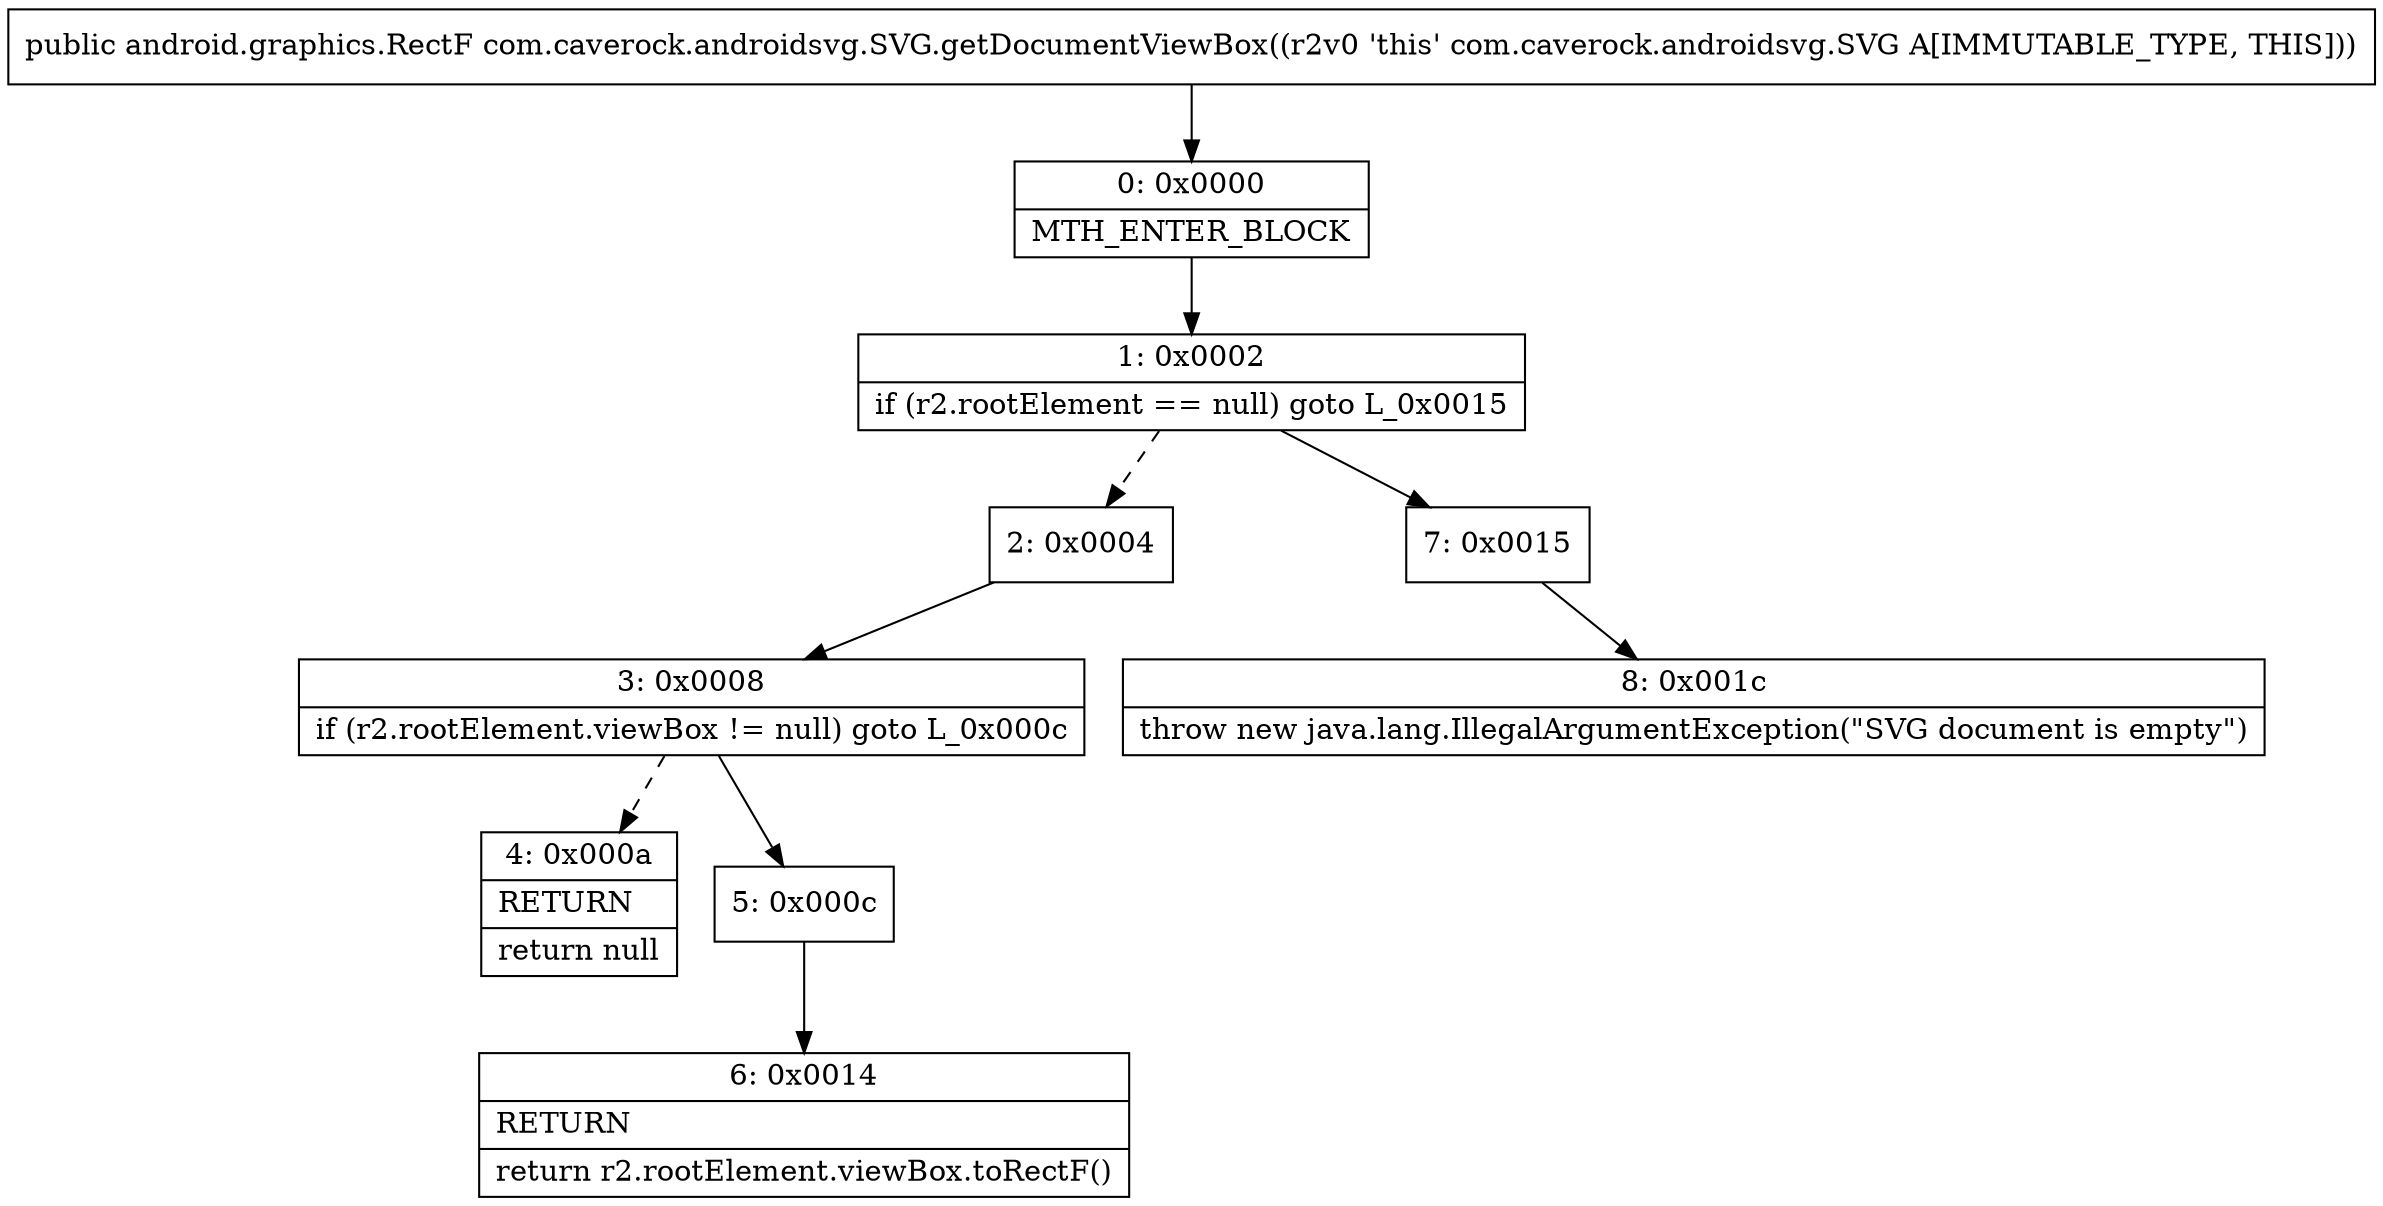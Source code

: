 digraph "CFG forcom.caverock.androidsvg.SVG.getDocumentViewBox()Landroid\/graphics\/RectF;" {
Node_0 [shape=record,label="{0\:\ 0x0000|MTH_ENTER_BLOCK\l}"];
Node_1 [shape=record,label="{1\:\ 0x0002|if (r2.rootElement == null) goto L_0x0015\l}"];
Node_2 [shape=record,label="{2\:\ 0x0004}"];
Node_3 [shape=record,label="{3\:\ 0x0008|if (r2.rootElement.viewBox != null) goto L_0x000c\l}"];
Node_4 [shape=record,label="{4\:\ 0x000a|RETURN\l|return null\l}"];
Node_5 [shape=record,label="{5\:\ 0x000c}"];
Node_6 [shape=record,label="{6\:\ 0x0014|RETURN\l|return r2.rootElement.viewBox.toRectF()\l}"];
Node_7 [shape=record,label="{7\:\ 0x0015}"];
Node_8 [shape=record,label="{8\:\ 0x001c|throw new java.lang.IllegalArgumentException(\"SVG document is empty\")\l}"];
MethodNode[shape=record,label="{public android.graphics.RectF com.caverock.androidsvg.SVG.getDocumentViewBox((r2v0 'this' com.caverock.androidsvg.SVG A[IMMUTABLE_TYPE, THIS])) }"];
MethodNode -> Node_0;
Node_0 -> Node_1;
Node_1 -> Node_2[style=dashed];
Node_1 -> Node_7;
Node_2 -> Node_3;
Node_3 -> Node_4[style=dashed];
Node_3 -> Node_5;
Node_5 -> Node_6;
Node_7 -> Node_8;
}

